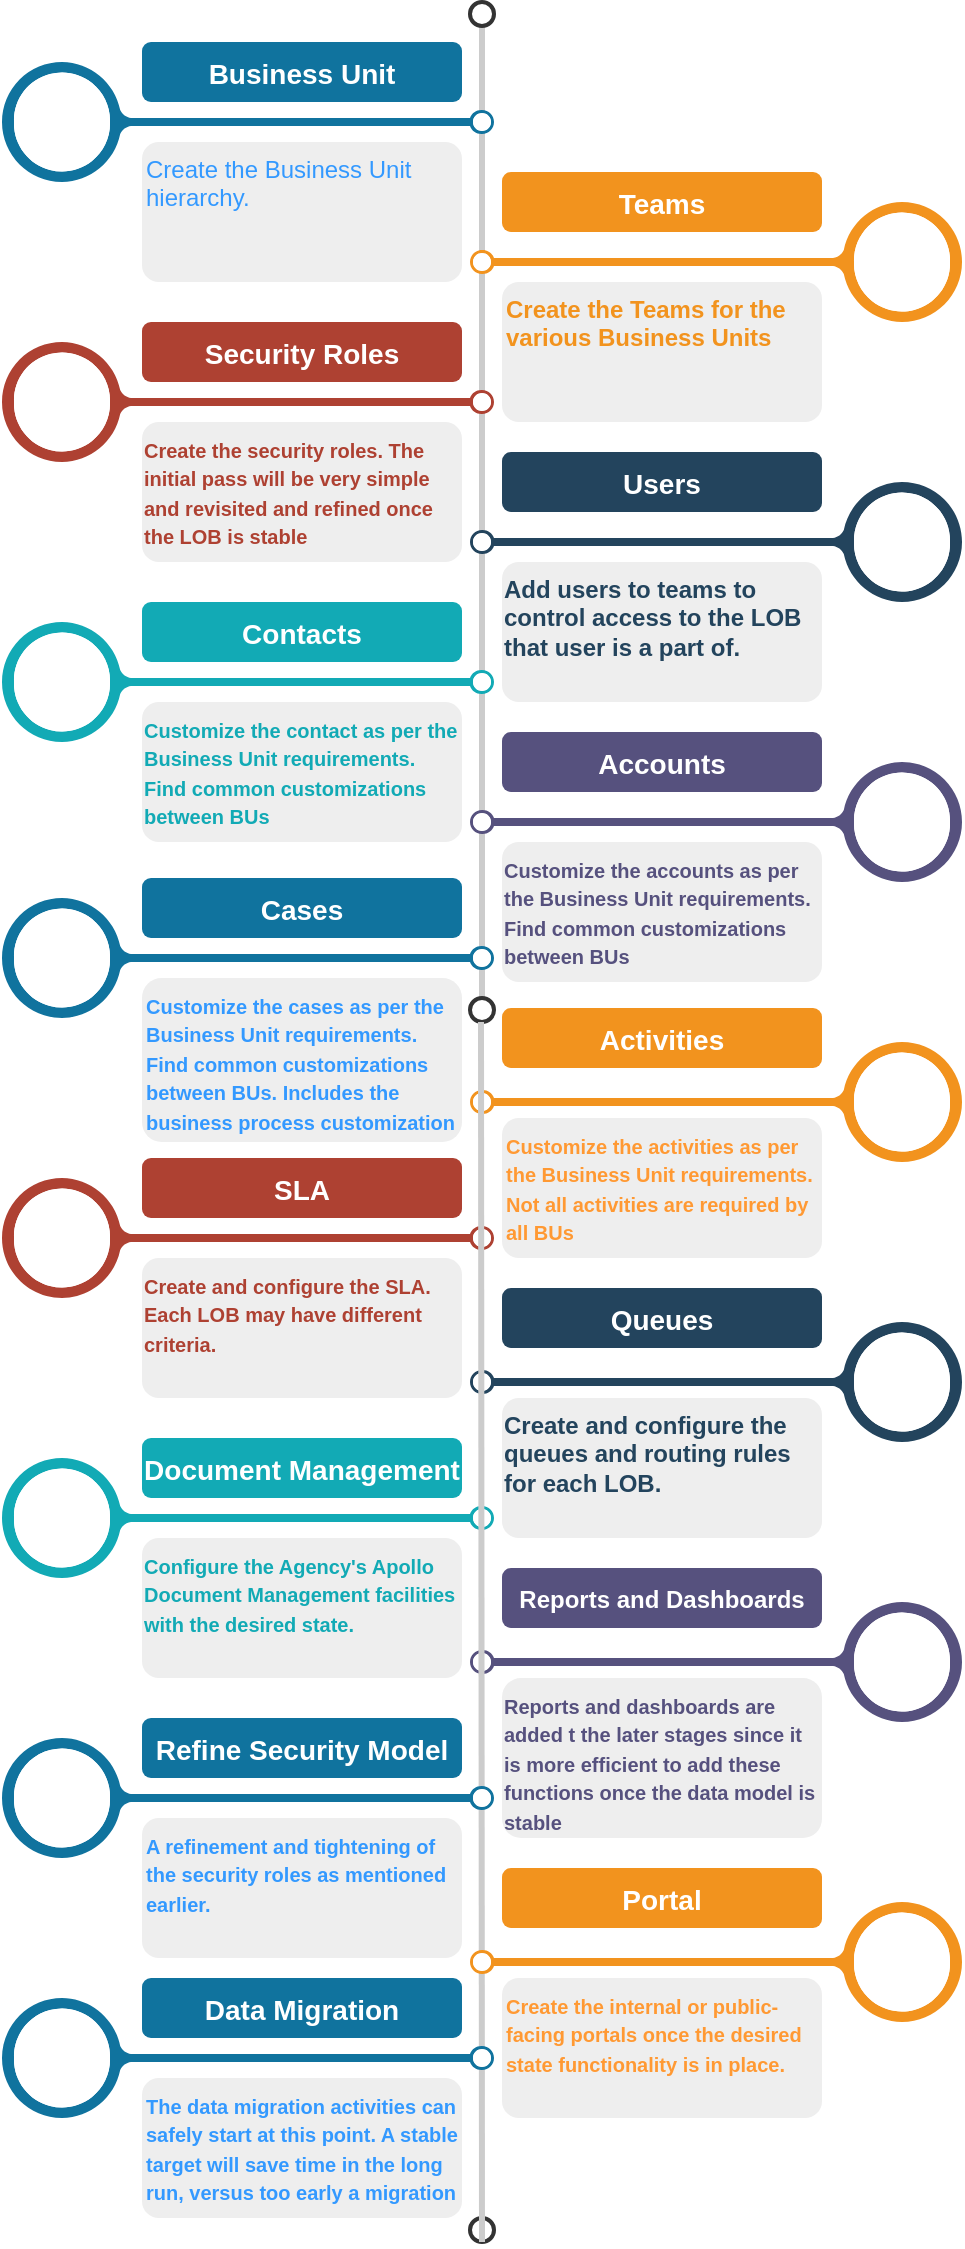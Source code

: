 <mxfile version="14.9.2" type="device"><diagram id="_DHhzUkIUUgl6tv3IN83" name="Page-1"><mxGraphModel dx="1117" dy="876" grid="1" gridSize="10" guides="1" tooltips="1" connect="1" arrows="1" fold="1" page="1" pageScale="1" pageWidth="1100" pageHeight="850" math="0" shadow="0"><root><mxCell id="0"/><mxCell id="1" parent="0"/><mxCell id="lNnjYS4j64ip_ZN32wsr-1" value="" style="endArrow=none;html=1;strokeWidth=3;strokeColor=#CCCCCC;labelBackgroundColor=none;fontSize=16" edge="1" source="lNnjYS4j64ip_ZN32wsr-2" target="lNnjYS4j64ip_ZN32wsr-3" parent="1"><mxGeometry relative="1" as="geometry"/></mxCell><mxCell id="lNnjYS4j64ip_ZN32wsr-2" value="" style="ellipse;whiteSpace=wrap;html=1;aspect=fixed;shadow=0;fillColor=none;strokeColor=#333333;fontSize=16;align=center;strokeWidth=2;" vertex="1" parent="1"><mxGeometry x="534" y="20" width="12" height="12" as="geometry"/></mxCell><mxCell id="lNnjYS4j64ip_ZN32wsr-3" value="" style="ellipse;whiteSpace=wrap;html=1;aspect=fixed;shadow=0;fillColor=none;strokeColor=#333333;fontSize=16;align=center;strokeWidth=2;" vertex="1" parent="1"><mxGeometry x="534" y="518" width="12" height="12" as="geometry"/></mxCell><mxCell id="lNnjYS4j64ip_ZN32wsr-4" value="" style="verticalLabelPosition=middle;verticalAlign=middle;html=1;shape=mxgraph.infographic.circularCallout2;dy=15;strokeColor=#10739E;labelPosition=center;align=center;fontColor=#10739E;fontStyle=1;fontSize=24;shadow=0;direction=north;" vertex="1" parent="1"><mxGeometry x="300" y="50" width="246" height="60" as="geometry"/></mxCell><mxCell id="lNnjYS4j64ip_ZN32wsr-5" value="" style="verticalLabelPosition=middle;verticalAlign=middle;html=1;shape=mxgraph.infographic.circularCallout2;dy=15;strokeColor=#F2931E;labelPosition=center;align=center;fontColor=#F2931E;fontStyle=1;fontSize=24;shadow=0;direction=north;flipH=1;" vertex="1" parent="1"><mxGeometry x="534" y="120" width="246" height="60" as="geometry"/></mxCell><mxCell id="lNnjYS4j64ip_ZN32wsr-6" value="" style="verticalLabelPosition=middle;verticalAlign=middle;html=1;shape=mxgraph.infographic.circularCallout2;dy=15;strokeColor=#AE4132;labelPosition=center;align=center;fontColor=#10739E;fontStyle=1;fontSize=24;shadow=0;direction=north;" vertex="1" parent="1"><mxGeometry x="300" y="190" width="246" height="60" as="geometry"/></mxCell><mxCell id="lNnjYS4j64ip_ZN32wsr-7" value="" style="verticalLabelPosition=middle;verticalAlign=middle;html=1;shape=mxgraph.infographic.circularCallout2;dy=15;strokeColor=#23445D;labelPosition=center;align=center;fontColor=#10739E;fontStyle=1;fontSize=24;shadow=0;direction=north;flipH=1;" vertex="1" parent="1"><mxGeometry x="534" y="260" width="246" height="60" as="geometry"/></mxCell><mxCell id="lNnjYS4j64ip_ZN32wsr-8" value="" style="verticalLabelPosition=middle;verticalAlign=middle;html=1;shape=mxgraph.infographic.circularCallout2;dy=15;strokeColor=#12AAB5;labelPosition=center;align=center;fontColor=#10739E;fontStyle=1;fontSize=24;shadow=0;direction=north;" vertex="1" parent="1"><mxGeometry x="300" y="330" width="246" height="60" as="geometry"/></mxCell><mxCell id="lNnjYS4j64ip_ZN32wsr-9" value="" style="verticalLabelPosition=middle;verticalAlign=middle;html=1;shape=mxgraph.infographic.circularCallout2;dy=15;strokeColor=#56517E;labelPosition=center;align=center;fontColor=#10739E;fontStyle=1;fontSize=24;shadow=0;direction=north;flipH=1;" vertex="1" parent="1"><mxGeometry x="534" y="400" width="246" height="60" as="geometry"/></mxCell><mxCell id="lNnjYS4j64ip_ZN32wsr-10" value="Business Unit" style="fillColor=#10739E;strokecolor=none;rounded=1;fontColor=#FFFFFF;strokeColor=none;fontStyle=1;fontSize=14;" vertex="1" parent="1"><mxGeometry x="370" y="40" width="160" height="30" as="geometry"/></mxCell><mxCell id="lNnjYS4j64ip_ZN32wsr-11" value="Teams" style="fillColor=#F2931E;strokecolor=none;rounded=1;fontColor=#FFFFFF;strokeColor=none;fontStyle=1;fontSize=14;" vertex="1" parent="1"><mxGeometry x="550" y="105" width="160" height="30" as="geometry"/></mxCell><mxCell id="lNnjYS4j64ip_ZN32wsr-12" value="Security Roles" style="fillColor=#AE4132;strokecolor=none;rounded=1;fontColor=#FFFFFF;strokeColor=none;fontStyle=1;fontSize=14;" vertex="1" parent="1"><mxGeometry x="370" y="180" width="160" height="30" as="geometry"/></mxCell><mxCell id="lNnjYS4j64ip_ZN32wsr-13" value="Users" style="fillColor=#23445D;strokecolor=none;rounded=1;fontColor=#FFFFFF;strokeColor=none;fontStyle=1;fontSize=14;" vertex="1" parent="1"><mxGeometry x="550" y="245" width="160" height="30" as="geometry"/></mxCell><mxCell id="lNnjYS4j64ip_ZN32wsr-14" value="Contacts" style="fillColor=#12AAB5;strokecolor=none;rounded=1;fontColor=#FFFFFF;strokeColor=none;fontStyle=1;fontSize=14;" vertex="1" parent="1"><mxGeometry x="370" y="320" width="160" height="30" as="geometry"/></mxCell><mxCell id="lNnjYS4j64ip_ZN32wsr-15" value="Accounts" style="fillColor=#56517E;strokecolor=none;rounded=1;fontColor=#FFFFFF;strokeColor=none;fontStyle=1;fontSize=14;" vertex="1" parent="1"><mxGeometry x="550" y="385" width="160" height="30" as="geometry"/></mxCell><mxCell id="lNnjYS4j64ip_ZN32wsr-16" value="&lt;font color=&quot;#3399ff&quot;&gt;Create the Business Unit hierarchy.&lt;/font&gt;" style="rounded=1;strokeColor=none;fillColor=#EEEEEE;align=left;arcSize=12;verticalAlign=top;whiteSpace=wrap;html=1;fontSize=12;" vertex="1" parent="1"><mxGeometry x="370" y="90" width="160" height="70" as="geometry"/></mxCell><mxCell id="lNnjYS4j64ip_ZN32wsr-17" value="&lt;font color=&quot;#f2931e&quot;&gt;&lt;b&gt;Create the Teams for the various Business Units&lt;/b&gt;&lt;/font&gt;" style="rounded=1;strokeColor=none;fillColor=#EEEEEE;align=left;arcSize=12;verticalAlign=top;whiteSpace=wrap;html=1;fontSize=12;" vertex="1" parent="1"><mxGeometry x="550" y="160" width="160" height="70" as="geometry"/></mxCell><mxCell id="lNnjYS4j64ip_ZN32wsr-18" value="&lt;div style=&quot;text-align: left&quot;&gt;&lt;b style=&quot;color: rgb(174 , 65 , 50)&quot;&gt;&lt;font style=&quot;font-size: 10px&quot;&gt;Create the security roles. The initial pass will be very simple and revisited and refined once the LOB is stable&lt;/font&gt;&lt;/b&gt;&lt;/div&gt;" style="rounded=1;strokeColor=none;fillColor=#EEEEEE;align=center;arcSize=12;verticalAlign=top;whiteSpace=wrap;html=1;fontSize=12;" vertex="1" parent="1"><mxGeometry x="370" y="230" width="160" height="70" as="geometry"/></mxCell><mxCell id="lNnjYS4j64ip_ZN32wsr-19" value="&lt;div style=&quot;text-align: left&quot;&gt;&lt;b style=&quot;color: rgb(35 , 68 , 93)&quot;&gt;Add users to teams to control access to the LOB that user is a part of.&lt;/b&gt;&lt;/div&gt;" style="rounded=1;strokeColor=none;fillColor=#EEEEEE;align=center;arcSize=12;verticalAlign=top;whiteSpace=wrap;html=1;fontSize=12;" vertex="1" parent="1"><mxGeometry x="550" y="300" width="160" height="70" as="geometry"/></mxCell><mxCell id="lNnjYS4j64ip_ZN32wsr-20" value="&lt;div style=&quot;text-align: left&quot;&gt;&lt;b style=&quot;color: rgb(18 , 170 , 181)&quot;&gt;&lt;font style=&quot;font-size: 10px&quot;&gt;Customize the contact as per the Business Unit requirements. Find common customizations between BUs&lt;/font&gt;&lt;/b&gt;&lt;/div&gt;" style="rounded=1;strokeColor=none;fillColor=#EEEEEE;align=center;arcSize=12;verticalAlign=top;whiteSpace=wrap;html=1;fontSize=12;" vertex="1" parent="1"><mxGeometry x="370" y="370" width="160" height="70" as="geometry"/></mxCell><mxCell id="lNnjYS4j64ip_ZN32wsr-21" value="&lt;div style=&quot;text-align: left&quot;&gt;&lt;b style=&quot;color: rgb(86 , 81 , 126) ; font-size: x-small&quot;&gt;Customize the accounts as per the Business Unit requirements. Find common customizations between BUs&lt;/b&gt;&lt;/div&gt;" style="rounded=1;strokeColor=none;fillColor=#EEEEEE;align=center;arcSize=12;verticalAlign=top;whiteSpace=wrap;html=1;fontSize=12;" vertex="1" parent="1"><mxGeometry x="550" y="440" width="160" height="70" as="geometry"/></mxCell><mxCell id="lNnjYS4j64ip_ZN32wsr-22" value="" style="ellipse;whiteSpace=wrap;html=1;aspect=fixed;shadow=0;fillColor=none;strokeColor=#333333;fontSize=16;align=center;strokeWidth=2;" vertex="1" parent="1"><mxGeometry x="534" y="1128" width="12" height="12" as="geometry"/></mxCell><mxCell id="lNnjYS4j64ip_ZN32wsr-23" value="" style="verticalLabelPosition=middle;verticalAlign=middle;html=1;shape=mxgraph.infographic.circularCallout2;dy=15;strokeColor=#10739E;labelPosition=center;align=center;fontColor=#10739E;fontStyle=1;fontSize=24;shadow=0;direction=north;" vertex="1" parent="1"><mxGeometry x="300" y="468" width="246" height="60" as="geometry"/></mxCell><mxCell id="lNnjYS4j64ip_ZN32wsr-24" value="" style="verticalLabelPosition=middle;verticalAlign=middle;html=1;shape=mxgraph.infographic.circularCallout2;dy=15;strokeColor=#F2931E;labelPosition=center;align=center;fontColor=#F2931E;fontStyle=1;fontSize=24;shadow=0;direction=north;flipH=1;" vertex="1" parent="1"><mxGeometry x="534" y="540" width="246" height="60" as="geometry"/></mxCell><mxCell id="lNnjYS4j64ip_ZN32wsr-25" value="" style="verticalLabelPosition=middle;verticalAlign=middle;html=1;shape=mxgraph.infographic.circularCallout2;dy=15;strokeColor=#AE4132;labelPosition=center;align=center;fontColor=#10739E;fontStyle=1;fontSize=24;shadow=0;direction=north;" vertex="1" parent="1"><mxGeometry x="300" y="608" width="246" height="60" as="geometry"/></mxCell><mxCell id="lNnjYS4j64ip_ZN32wsr-26" value="" style="verticalLabelPosition=middle;verticalAlign=middle;html=1;shape=mxgraph.infographic.circularCallout2;dy=15;strokeColor=#23445D;labelPosition=center;align=center;fontColor=#10739E;fontStyle=1;fontSize=24;shadow=0;direction=north;flipH=1;" vertex="1" parent="1"><mxGeometry x="534" y="680" width="246" height="60" as="geometry"/></mxCell><mxCell id="lNnjYS4j64ip_ZN32wsr-27" value="" style="verticalLabelPosition=middle;verticalAlign=middle;html=1;shape=mxgraph.infographic.circularCallout2;dy=15;strokeColor=#12AAB5;labelPosition=center;align=center;fontColor=#10739E;fontStyle=1;fontSize=24;shadow=0;direction=north;" vertex="1" parent="1"><mxGeometry x="300" y="748" width="246" height="60" as="geometry"/></mxCell><mxCell id="lNnjYS4j64ip_ZN32wsr-28" value="" style="verticalLabelPosition=middle;verticalAlign=middle;html=1;shape=mxgraph.infographic.circularCallout2;dy=15;strokeColor=#56517E;labelPosition=center;align=center;fontColor=#10739E;fontStyle=1;fontSize=24;shadow=0;direction=north;flipH=1;" vertex="1" parent="1"><mxGeometry x="534" y="820" width="246" height="60" as="geometry"/></mxCell><mxCell id="lNnjYS4j64ip_ZN32wsr-29" value="Cases" style="fillColor=#10739E;strokecolor=none;rounded=1;fontColor=#FFFFFF;strokeColor=none;fontStyle=1;fontSize=14;" vertex="1" parent="1"><mxGeometry x="370" y="458" width="160" height="30" as="geometry"/></mxCell><mxCell id="lNnjYS4j64ip_ZN32wsr-30" value="Activities" style="fillColor=#F2931E;strokecolor=none;rounded=1;fontColor=#FFFFFF;strokeColor=none;fontStyle=1;fontSize=14;" vertex="1" parent="1"><mxGeometry x="550" y="523" width="160" height="30" as="geometry"/></mxCell><mxCell id="lNnjYS4j64ip_ZN32wsr-31" value="SLA" style="fillColor=#AE4132;strokecolor=none;rounded=1;fontColor=#FFFFFF;strokeColor=none;fontStyle=1;fontSize=14;" vertex="1" parent="1"><mxGeometry x="370" y="598" width="160" height="30" as="geometry"/></mxCell><mxCell id="lNnjYS4j64ip_ZN32wsr-32" value="Queues" style="fillColor=#23445D;strokecolor=none;rounded=1;fontColor=#FFFFFF;strokeColor=none;fontStyle=1;fontSize=14;" vertex="1" parent="1"><mxGeometry x="550" y="663" width="160" height="30" as="geometry"/></mxCell><mxCell id="lNnjYS4j64ip_ZN32wsr-33" value="Document Management" style="fillColor=#12AAB5;strokecolor=none;rounded=1;fontColor=#FFFFFF;strokeColor=none;fontStyle=1;fontSize=14;" vertex="1" parent="1"><mxGeometry x="370" y="738" width="160" height="30" as="geometry"/></mxCell><mxCell id="lNnjYS4j64ip_ZN32wsr-34" value="Reports and Dashboards" style="fillColor=#56517E;strokecolor=none;rounded=1;fontColor=#FFFFFF;strokeColor=none;fontStyle=1;fontSize=12;" vertex="1" parent="1"><mxGeometry x="550" y="803" width="160" height="30" as="geometry"/></mxCell><mxCell id="lNnjYS4j64ip_ZN32wsr-35" value="&lt;b style=&quot;font-size: x-small&quot;&gt;&lt;font color=&quot;#3399ff&quot;&gt;Customize the cases as per the Business Unit requirements. Find common customizations between BUs. Includes the business process customization&lt;/font&gt;&lt;/b&gt;" style="rounded=1;strokeColor=none;fillColor=#EEEEEE;align=left;arcSize=12;verticalAlign=top;whiteSpace=wrap;html=1;fontSize=12;" vertex="1" parent="1"><mxGeometry x="370" y="508" width="160" height="82" as="geometry"/></mxCell><mxCell id="lNnjYS4j64ip_ZN32wsr-36" value="&lt;b style=&quot;font-size: x-small&quot;&gt;&lt;font color=&quot;#ff9933&quot;&gt;Customize the activities as per the Business Unit requirements. Not all activities are required by all BUs&lt;/font&gt;&lt;/b&gt;" style="rounded=1;strokeColor=none;fillColor=#EEEEEE;align=left;arcSize=12;verticalAlign=top;whiteSpace=wrap;html=1;fontSize=12;" vertex="1" parent="1"><mxGeometry x="550" y="578" width="160" height="70" as="geometry"/></mxCell><mxCell id="lNnjYS4j64ip_ZN32wsr-37" value="&lt;div style=&quot;text-align: left&quot;&gt;&lt;b style=&quot;color: rgb(174 , 65 , 50)&quot;&gt;&lt;font style=&quot;font-size: 10px&quot;&gt;Create and configure the SLA. Each LOB may have different criteria.&lt;/font&gt;&lt;/b&gt;&lt;/div&gt;" style="rounded=1;strokeColor=none;fillColor=#EEEEEE;align=center;arcSize=12;verticalAlign=top;whiteSpace=wrap;html=1;fontSize=12;" vertex="1" parent="1"><mxGeometry x="370" y="648" width="160" height="70" as="geometry"/></mxCell><mxCell id="lNnjYS4j64ip_ZN32wsr-38" value="&lt;div style=&quot;text-align: left&quot;&gt;&lt;b style=&quot;color: rgb(35 , 68 , 93)&quot;&gt;Create and configure the queues and routing rules for each LOB.&lt;/b&gt;&lt;/div&gt;" style="rounded=1;strokeColor=none;fillColor=#EEEEEE;align=center;arcSize=12;verticalAlign=top;whiteSpace=wrap;html=1;fontSize=12;" vertex="1" parent="1"><mxGeometry x="550" y="718" width="160" height="70" as="geometry"/></mxCell><mxCell id="lNnjYS4j64ip_ZN32wsr-39" value="&lt;div style=&quot;text-align: left&quot;&gt;&lt;b style=&quot;color: rgb(18 , 170 , 181)&quot;&gt;&lt;font style=&quot;font-size: 10px&quot;&gt;Configure the Agency's Apollo Document Management facilities with the desired state.&lt;/font&gt;&lt;/b&gt;&lt;/div&gt;" style="rounded=1;strokeColor=none;fillColor=#EEEEEE;align=center;arcSize=12;verticalAlign=top;whiteSpace=wrap;html=1;fontSize=12;" vertex="1" parent="1"><mxGeometry x="370" y="788" width="160" height="70" as="geometry"/></mxCell><mxCell id="lNnjYS4j64ip_ZN32wsr-40" value="&lt;div style=&quot;text-align: left&quot;&gt;&lt;b style=&quot;color: rgb(86 , 81 , 126) ; font-size: x-small&quot;&gt;Reports and dashboards are added t the later stages since it is more efficient to add these functions once the data model is stable&lt;/b&gt;&lt;/div&gt;" style="rounded=1;strokeColor=none;fillColor=#EEEEEE;align=center;arcSize=12;verticalAlign=top;whiteSpace=wrap;html=1;fontSize=12;" vertex="1" parent="1"><mxGeometry x="550" y="858" width="160" height="80" as="geometry"/></mxCell><mxCell id="lNnjYS4j64ip_ZN32wsr-41" value="" style="endArrow=none;html=1;strokeWidth=3;strokeColor=#CCCCCC;labelBackgroundColor=none;fontSize=16" edge="1" parent="1"><mxGeometry relative="1" as="geometry"><mxPoint x="539.5" y="530" as="sourcePoint"/><mxPoint x="540" y="1140" as="targetPoint"/></mxGeometry></mxCell><mxCell id="lNnjYS4j64ip_ZN32wsr-42" value="" style="verticalLabelPosition=middle;verticalAlign=middle;html=1;shape=mxgraph.infographic.circularCallout2;dy=15;strokeColor=#10739E;labelPosition=center;align=center;fontColor=#10739E;fontStyle=1;fontSize=24;shadow=0;direction=north;" vertex="1" parent="1"><mxGeometry x="300" y="888" width="246" height="60" as="geometry"/></mxCell><mxCell id="lNnjYS4j64ip_ZN32wsr-43" value="Refine Security Model" style="fillColor=#10739E;strokecolor=none;rounded=1;fontColor=#FFFFFF;strokeColor=none;fontStyle=1;fontSize=14;" vertex="1" parent="1"><mxGeometry x="370" y="878" width="160" height="30" as="geometry"/></mxCell><mxCell id="lNnjYS4j64ip_ZN32wsr-44" value="&lt;font color=&quot;#3399ff&quot; size=&quot;1&quot;&gt;&lt;b&gt;A refinement and tightening of the security roles as mentioned earlier.&lt;/b&gt;&lt;/font&gt;" style="rounded=1;strokeColor=none;fillColor=#EEEEEE;align=left;arcSize=12;verticalAlign=top;whiteSpace=wrap;html=1;fontSize=12;" vertex="1" parent="1"><mxGeometry x="370" y="928" width="160" height="70" as="geometry"/></mxCell><mxCell id="lNnjYS4j64ip_ZN32wsr-45" value="" style="verticalLabelPosition=middle;verticalAlign=middle;html=1;shape=mxgraph.infographic.circularCallout2;dy=15;strokeColor=#F2931E;labelPosition=center;align=center;fontColor=#F2931E;fontStyle=1;fontSize=24;shadow=0;direction=north;flipH=1;" vertex="1" parent="1"><mxGeometry x="534" y="970" width="246" height="60" as="geometry"/></mxCell><mxCell id="lNnjYS4j64ip_ZN32wsr-46" value="Portal" style="fillColor=#F2931E;strokecolor=none;rounded=1;fontColor=#FFFFFF;strokeColor=none;fontStyle=1;fontSize=14;" vertex="1" parent="1"><mxGeometry x="550" y="953" width="160" height="30" as="geometry"/></mxCell><mxCell id="lNnjYS4j64ip_ZN32wsr-47" value="&lt;b style=&quot;font-size: x-small&quot;&gt;&lt;font color=&quot;#ff9933&quot;&gt;Create the internal or public-facing portals once the desired state functionality is in place.&lt;/font&gt;&lt;/b&gt;" style="rounded=1;strokeColor=none;fillColor=#EEEEEE;align=left;arcSize=12;verticalAlign=top;whiteSpace=wrap;html=1;fontSize=12;" vertex="1" parent="1"><mxGeometry x="550" y="1008" width="160" height="70" as="geometry"/></mxCell><mxCell id="lNnjYS4j64ip_ZN32wsr-48" value="" style="verticalLabelPosition=middle;verticalAlign=middle;html=1;shape=mxgraph.infographic.circularCallout2;dy=15;strokeColor=#10739E;labelPosition=center;align=center;fontColor=#10739E;fontStyle=1;fontSize=24;shadow=0;direction=north;" vertex="1" parent="1"><mxGeometry x="300" y="1018" width="246" height="60" as="geometry"/></mxCell><mxCell id="lNnjYS4j64ip_ZN32wsr-49" value="Data Migration" style="fillColor=#10739E;strokecolor=none;rounded=1;fontColor=#FFFFFF;strokeColor=none;fontStyle=1;fontSize=14;" vertex="1" parent="1"><mxGeometry x="370" y="1008" width="160" height="30" as="geometry"/></mxCell><mxCell id="lNnjYS4j64ip_ZN32wsr-50" value="&lt;font color=&quot;#3399ff&quot; size=&quot;1&quot;&gt;&lt;b&gt;The data migration activities can safely start at this point. A stable target will save time in the long run, versus too early a migration&lt;/b&gt;&lt;/font&gt;" style="rounded=1;strokeColor=none;fillColor=#EEEEEE;align=left;arcSize=12;verticalAlign=top;whiteSpace=wrap;html=1;fontSize=12;" vertex="1" parent="1"><mxGeometry x="370" y="1058" width="160" height="70" as="geometry"/></mxCell></root></mxGraphModel></diagram></mxfile>